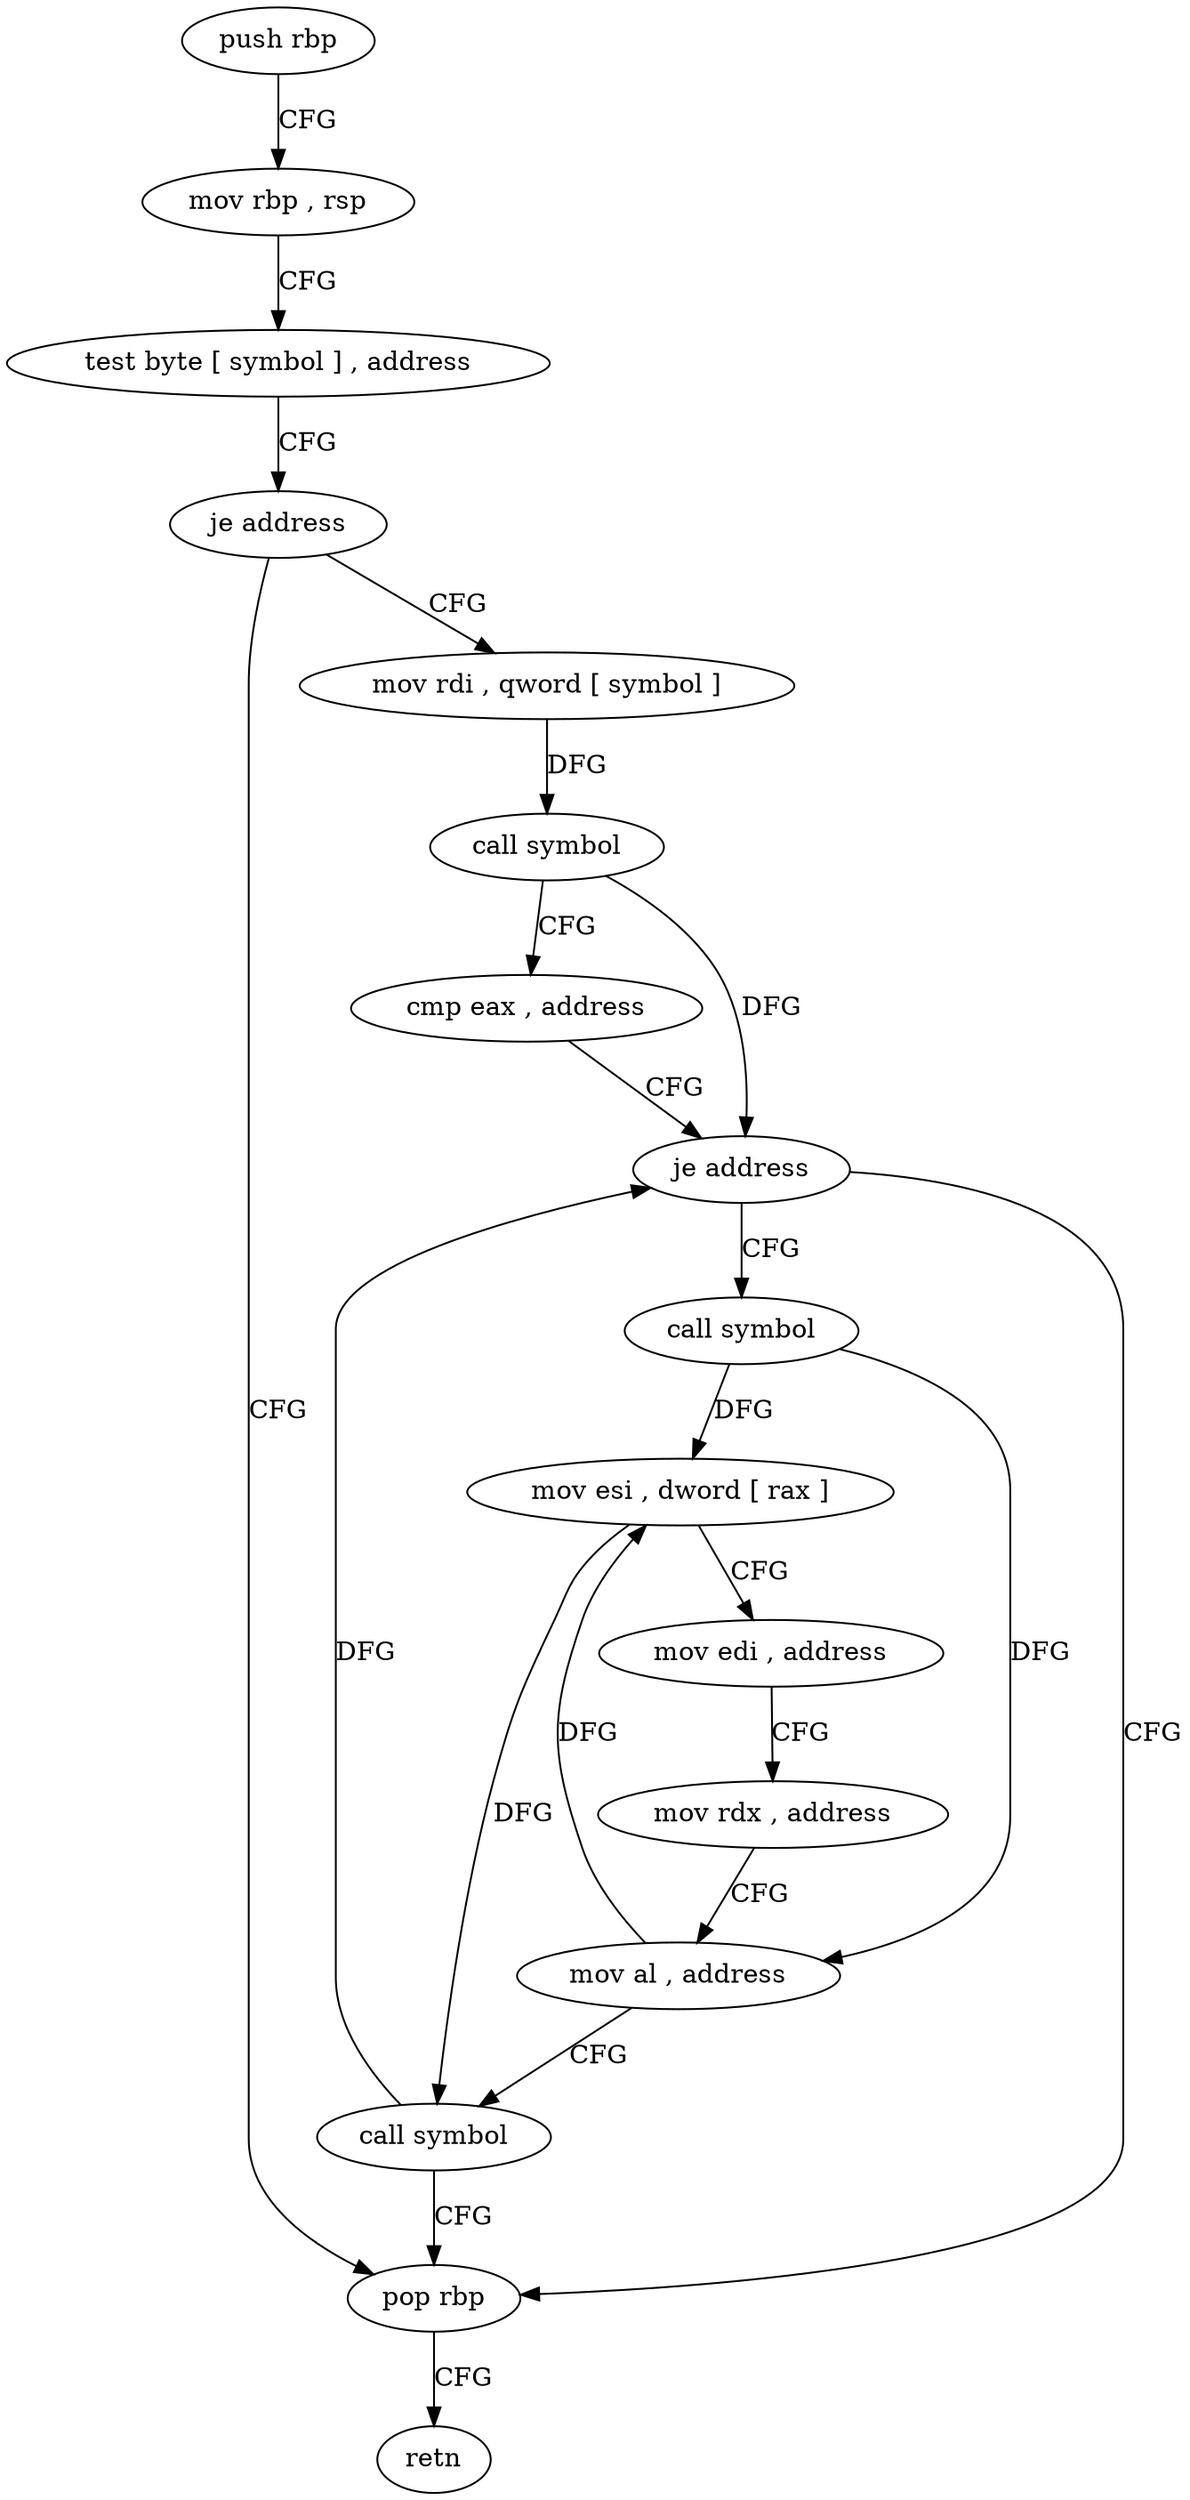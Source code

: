 digraph "func" {
"4205104" [label = "push rbp" ]
"4205105" [label = "mov rbp , rsp" ]
"4205108" [label = "test byte [ symbol ] , address" ]
"4205116" [label = "je address" ]
"4205173" [label = "pop rbp" ]
"4205122" [label = "mov rdi , qword [ symbol ]" ]
"4205174" [label = "retn" ]
"4205130" [label = "call symbol" ]
"4205135" [label = "cmp eax , address" ]
"4205138" [label = "je address" ]
"4205144" [label = "call symbol" ]
"4205149" [label = "mov esi , dword [ rax ]" ]
"4205151" [label = "mov edi , address" ]
"4205156" [label = "mov rdx , address" ]
"4205166" [label = "mov al , address" ]
"4205168" [label = "call symbol" ]
"4205104" -> "4205105" [ label = "CFG" ]
"4205105" -> "4205108" [ label = "CFG" ]
"4205108" -> "4205116" [ label = "CFG" ]
"4205116" -> "4205173" [ label = "CFG" ]
"4205116" -> "4205122" [ label = "CFG" ]
"4205173" -> "4205174" [ label = "CFG" ]
"4205122" -> "4205130" [ label = "DFG" ]
"4205130" -> "4205135" [ label = "CFG" ]
"4205130" -> "4205138" [ label = "DFG" ]
"4205135" -> "4205138" [ label = "CFG" ]
"4205138" -> "4205173" [ label = "CFG" ]
"4205138" -> "4205144" [ label = "CFG" ]
"4205144" -> "4205149" [ label = "DFG" ]
"4205144" -> "4205166" [ label = "DFG" ]
"4205149" -> "4205151" [ label = "CFG" ]
"4205149" -> "4205168" [ label = "DFG" ]
"4205151" -> "4205156" [ label = "CFG" ]
"4205156" -> "4205166" [ label = "CFG" ]
"4205166" -> "4205168" [ label = "CFG" ]
"4205166" -> "4205149" [ label = "DFG" ]
"4205168" -> "4205173" [ label = "CFG" ]
"4205168" -> "4205138" [ label = "DFG" ]
}
